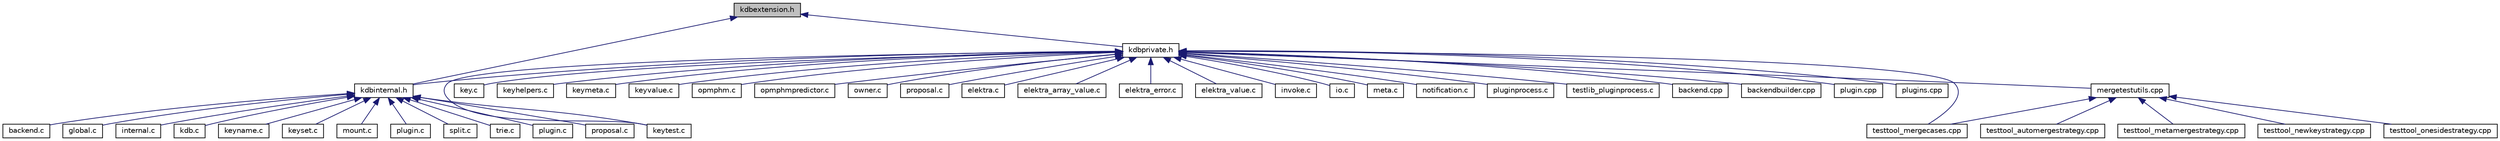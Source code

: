 digraph "kdbextension.h"
{
 // LATEX_PDF_SIZE
  edge [fontname="Helvetica",fontsize="10",labelfontname="Helvetica",labelfontsize="10"];
  node [fontname="Helvetica",fontsize="10",shape=record];
  Node4 [label="kdbextension.h",height=0.2,width=0.4,color="black", fillcolor="grey75", style="filled", fontcolor="black",tooltip="Extension functionality."];
  Node4 -> Node5 [dir="back",color="midnightblue",fontsize="10",style="solid",fontname="Helvetica"];
  Node5 [label="kdbinternal.h",height=0.2,width=0.4,color="black", fillcolor="white", style="filled",URL="$kdbinternal_8h.html",tooltip="Includes most internal header files."];
  Node5 -> Node6 [dir="back",color="midnightblue",fontsize="10",style="solid",fontname="Helvetica"];
  Node6 [label="backend.c",height=0.2,width=0.4,color="black", fillcolor="white", style="filled",URL="$backend_8c.html",tooltip="Everything related to a backend."];
  Node5 -> Node7 [dir="back",color="midnightblue",fontsize="10",style="solid",fontname="Helvetica"];
  Node7 [label="global.c",height=0.2,width=0.4,color="black", fillcolor="white", style="filled",URL="$global_8c.html",tooltip="Helpers for global plugins."];
  Node5 -> Node8 [dir="back",color="midnightblue",fontsize="10",style="solid",fontname="Helvetica"];
  Node8 [label="internal.c",height=0.2,width=0.4,color="black", fillcolor="white", style="filled",URL="$internal_8c.html",tooltip="Internal methods for Elektra."];
  Node5 -> Node9 [dir="back",color="midnightblue",fontsize="10",style="solid",fontname="Helvetica"];
  Node9 [label="kdb.c",height=0.2,width=0.4,color="black", fillcolor="white", style="filled",URL="$kdb_8c.html",tooltip="Low level functions for access the Key Database."];
  Node5 -> Node10 [dir="back",color="midnightblue",fontsize="10",style="solid",fontname="Helvetica"];
  Node10 [label="keyname.c",height=0.2,width=0.4,color="black", fillcolor="white", style="filled",URL="$elektra_2keyname_8c.html",tooltip="Methods for Key name manipulation."];
  Node5 -> Node11 [dir="back",color="midnightblue",fontsize="10",style="solid",fontname="Helvetica"];
  Node11 [label="keyset.c",height=0.2,width=0.4,color="black", fillcolor="white", style="filled",URL="$keyset_8c.html",tooltip="Methods for key sets."];
  Node5 -> Node12 [dir="back",color="midnightblue",fontsize="10",style="solid",fontname="Helvetica"];
  Node12 [label="keytest.c",height=0.2,width=0.4,color="black", fillcolor="white", style="filled",URL="$keytest_8c.html",tooltip="Methods for making tests."];
  Node5 -> Node13 [dir="back",color="midnightblue",fontsize="10",style="solid",fontname="Helvetica"];
  Node13 [label="mount.c",height=0.2,width=0.4,color="black", fillcolor="white", style="filled",URL="$mount_8c.html",tooltip="Internals of mount functionality."];
  Node5 -> Node14 [dir="back",color="midnightblue",fontsize="10",style="solid",fontname="Helvetica"];
  Node14 [label="plugin.c",height=0.2,width=0.4,color="black", fillcolor="white", style="filled",URL="$elektra_2plugin_8c.html",tooltip="Interna of plugin functionality."];
  Node5 -> Node15 [dir="back",color="midnightblue",fontsize="10",style="solid",fontname="Helvetica"];
  Node15 [label="split.c",height=0.2,width=0.4,color="black", fillcolor="white", style="filled",URL="$split_8c.html",tooltip="Interna of splitting functionality."];
  Node5 -> Node16 [dir="back",color="midnightblue",fontsize="10",style="solid",fontname="Helvetica"];
  Node16 [label="trie.c",height=0.2,width=0.4,color="black", fillcolor="white", style="filled",URL="$trie_8c.html",tooltip="Interna of trie functionality."];
  Node5 -> Node17 [dir="back",color="midnightblue",fontsize="10",style="solid",fontname="Helvetica"];
  Node17 [label="plugin.c",height=0.2,width=0.4,color="black", fillcolor="white", style="filled",URL="$plugin_2plugin_8c.html",tooltip="Access plugin handle."];
  Node5 -> Node18 [dir="back",color="midnightblue",fontsize="10",style="solid",fontname="Helvetica"];
  Node18 [label="proposal.c",height=0.2,width=0.4,color="black", fillcolor="white", style="filled",URL="$proposal_2proposal_8c.html",tooltip="Implementation of proposed API enhancements."];
  Node4 -> Node19 [dir="back",color="midnightblue",fontsize="10",style="solid",fontname="Helvetica"];
  Node19 [label="kdbprivate.h",height=0.2,width=0.4,color="black", fillcolor="white", style="filled",URL="$kdbprivate_8h.html",tooltip="Private declarations."];
  Node19 -> Node20 [dir="back",color="midnightblue",fontsize="10",style="solid",fontname="Helvetica"];
  Node20 [label="key.c",height=0.2,width=0.4,color="black", fillcolor="white", style="filled",URL="$key_8c.html",tooltip="Methods for Key manipulation."];
  Node19 -> Node21 [dir="back",color="midnightblue",fontsize="10",style="solid",fontname="Helvetica"];
  Node21 [label="keyhelpers.c",height=0.2,width=0.4,color="black", fillcolor="white", style="filled",URL="$keyhelpers_8c.html",tooltip="Helpers for key manipulation."];
  Node19 -> Node22 [dir="back",color="midnightblue",fontsize="10",style="solid",fontname="Helvetica"];
  Node22 [label="keymeta.c",height=0.2,width=0.4,color="black", fillcolor="white", style="filled",URL="$keymeta_8c.html",tooltip="Methods to do various operations on Key metadata."];
  Node19 -> Node12 [dir="back",color="midnightblue",fontsize="10",style="solid",fontname="Helvetica"];
  Node19 -> Node23 [dir="back",color="midnightblue",fontsize="10",style="solid",fontname="Helvetica"];
  Node23 [label="keyvalue.c",height=0.2,width=0.4,color="black", fillcolor="white", style="filled",URL="$keyvalue_8c.html",tooltip="Methods for Key value manipulation."];
  Node19 -> Node24 [dir="back",color="midnightblue",fontsize="10",style="solid",fontname="Helvetica"];
  Node24 [label="opmphm.c",height=0.2,width=0.4,color="black", fillcolor="white", style="filled",URL="$opmphm_8c.html",tooltip="The Order Preserving Minimal Perfect Hash Map."];
  Node19 -> Node25 [dir="back",color="midnightblue",fontsize="10",style="solid",fontname="Helvetica"];
  Node25 [label="opmphmpredictor.c",height=0.2,width=0.4,color="black", fillcolor="white", style="filled",URL="$opmphmpredictor_8c.html",tooltip="The Order Preserving Minimal Perfect Hash Map Predictor."];
  Node19 -> Node26 [dir="back",color="midnightblue",fontsize="10",style="solid",fontname="Helvetica"];
  Node26 [label="owner.c",height=0.2,width=0.4,color="black", fillcolor="white", style="filled",URL="$owner_8c.html",tooltip="Obsolete owner methods."];
  Node19 -> Node27 [dir="back",color="midnightblue",fontsize="10",style="solid",fontname="Helvetica"];
  Node27 [label="proposal.c",height=0.2,width=0.4,color="black", fillcolor="white", style="filled",URL="$elektra_2proposal_8c.html",tooltip="Implementation of proposed API enhancements."];
  Node19 -> Node28 [dir="back",color="midnightblue",fontsize="10",style="solid",fontname="Helvetica"];
  Node28 [label="elektra.c",height=0.2,width=0.4,color="black", fillcolor="white", style="filled",URL="$elektra_8c.html",tooltip="Elektra High Level API."];
  Node19 -> Node29 [dir="back",color="midnightblue",fontsize="10",style="solid",fontname="Helvetica"];
  Node29 [label="elektra_array_value.c",height=0.2,width=0.4,color="black", fillcolor="white", style="filled",URL="$elektra__array__value_8c.html",tooltip="Elektra High Level API."];
  Node19 -> Node30 [dir="back",color="midnightblue",fontsize="10",style="solid",fontname="Helvetica"];
  Node30 [label="elektra_error.c",height=0.2,width=0.4,color="black", fillcolor="white", style="filled",URL="$elektra__error_8c.html",tooltip="Elektra error codes."];
  Node19 -> Node31 [dir="back",color="midnightblue",fontsize="10",style="solid",fontname="Helvetica"];
  Node31 [label="elektra_value.c",height=0.2,width=0.4,color="black", fillcolor="white", style="filled",URL="$elektra__value_8c.html",tooltip="Elektra High Level API."];
  Node19 -> Node32 [dir="back",color="midnightblue",fontsize="10",style="solid",fontname="Helvetica"];
  Node32 [label="invoke.c",height=0.2,width=0.4,color="black", fillcolor="white", style="filled",URL="$invoke_8c.html",tooltip="Library for invoking exported plugin functions."];
  Node19 -> Node33 [dir="back",color="midnightblue",fontsize="10",style="solid",fontname="Helvetica"];
  Node33 [label="io.c",height=0.2,width=0.4,color="black", fillcolor="white", style="filled",URL="$io_8c.html",tooltip="Implementation of I/O functions as defined in kdbio.h."];
  Node19 -> Node34 [dir="back",color="midnightblue",fontsize="10",style="solid",fontname="Helvetica"];
  Node34 [label="meta.c",height=0.2,width=0.4,color="black", fillcolor="white", style="filled",URL="$meta_8c.html",tooltip="Methods for metadata manipulation."];
  Node19 -> Node35 [dir="back",color="midnightblue",fontsize="10",style="solid",fontname="Helvetica"];
  Node35 [label="notification.c",height=0.2,width=0.4,color="black", fillcolor="white", style="filled",URL="$notification_8c.html",tooltip="Implementation of notification functions as defined in kdbnotification.h."];
  Node19 -> Node36 [dir="back",color="midnightblue",fontsize="10",style="solid",fontname="Helvetica"];
  Node36 [label="pluginprocess.c",height=0.2,width=0.4,color="black", fillcolor="white", style="filled",URL="$pluginprocess_8c.html",tooltip="Source for the pluginprocess library."];
  Node19 -> Node37 [dir="back",color="midnightblue",fontsize="10",style="solid",fontname="Helvetica"];
  Node37 [label="testlib_pluginprocess.c",height=0.2,width=0.4,color="black", fillcolor="white", style="filled",URL="$testlib__pluginprocess_8c.html",tooltip="Tests for pluginprocess library."];
  Node19 -> Node38 [dir="back",color="midnightblue",fontsize="10",style="solid",fontname="Helvetica"];
  Node38 [label="backend.cpp",height=0.2,width=0.4,color="black", fillcolor="white", style="filled",URL="$src_2backend_8cpp.html",tooltip="Implementation of backend."];
  Node19 -> Node39 [dir="back",color="midnightblue",fontsize="10",style="solid",fontname="Helvetica"];
  Node39 [label="backendbuilder.cpp",height=0.2,width=0.4,color="black", fillcolor="white", style="filled",URL="$backendbuilder_8cpp.html",tooltip="Implementation of backend builder."];
  Node19 -> Node40 [dir="back",color="midnightblue",fontsize="10",style="solid",fontname="Helvetica"];
  Node40 [label="plugin.cpp",height=0.2,width=0.4,color="black", fillcolor="white", style="filled",URL="$plugin_8cpp.html",tooltip="Implementation of plugin."];
  Node19 -> Node41 [dir="back",color="midnightblue",fontsize="10",style="solid",fontname="Helvetica"];
  Node41 [label="plugins.cpp",height=0.2,width=0.4,color="black", fillcolor="white", style="filled",URL="$plugins_8cpp.html",tooltip="Implementation of set/get/error plugins."];
  Node19 -> Node42 [dir="back",color="midnightblue",fontsize="10",style="solid",fontname="Helvetica"];
  Node42 [label="mergetestutils.cpp",height=0.2,width=0.4,color="black", fillcolor="white", style="filled",URL="$mergetestutils_8cpp.html",tooltip="Implements a helper class for merge related tests."];
  Node42 -> Node43 [dir="back",color="midnightblue",fontsize="10",style="solid",fontname="Helvetica"];
  Node43 [label="testtool_automergestrategy.cpp",height=0.2,width=0.4,color="black", fillcolor="white", style="filled",URL="$testtool__automergestrategy_8cpp.html",tooltip="Tests for the AutoMergeStrategy."];
  Node42 -> Node44 [dir="back",color="midnightblue",fontsize="10",style="solid",fontname="Helvetica"];
  Node44 [label="testtool_mergecases.cpp",height=0.2,width=0.4,color="black", fillcolor="white", style="filled",URL="$testtool__mergecases_8cpp.html",tooltip="Tests for the ThreeWayMerge."];
  Node42 -> Node45 [dir="back",color="midnightblue",fontsize="10",style="solid",fontname="Helvetica"];
  Node45 [label="testtool_metamergestrategy.cpp",height=0.2,width=0.4,color="black", fillcolor="white", style="filled",URL="$testtool__metamergestrategy_8cpp.html",tooltip="Tests for the MetaMergeStrategy."];
  Node42 -> Node46 [dir="back",color="midnightblue",fontsize="10",style="solid",fontname="Helvetica"];
  Node46 [label="testtool_newkeystrategy.cpp",height=0.2,width=0.4,color="black", fillcolor="white", style="filled",URL="$testtool__newkeystrategy_8cpp.html",tooltip="Tests for the NewKeyStrategy."];
  Node42 -> Node47 [dir="back",color="midnightblue",fontsize="10",style="solid",fontname="Helvetica"];
  Node47 [label="testtool_onesidestrategy.cpp",height=0.2,width=0.4,color="black", fillcolor="white", style="filled",URL="$testtool__onesidestrategy_8cpp.html",tooltip="Tests for the OneSideStrategy."];
  Node19 -> Node44 [dir="back",color="midnightblue",fontsize="10",style="solid",fontname="Helvetica"];
  Node19 -> Node5 [dir="back",color="midnightblue",fontsize="10",style="solid",fontname="Helvetica"];
}
